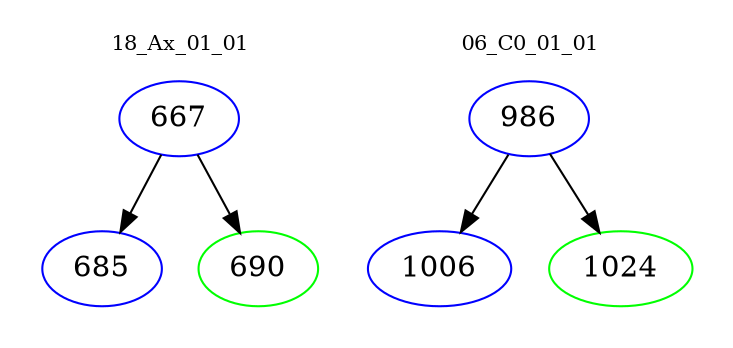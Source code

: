 digraph{
subgraph cluster_0 {
color = white
label = "18_Ax_01_01";
fontsize=10;
T0_667 [label="667", color="blue"]
T0_667 -> T0_685 [color="black"]
T0_685 [label="685", color="blue"]
T0_667 -> T0_690 [color="black"]
T0_690 [label="690", color="green"]
}
subgraph cluster_1 {
color = white
label = "06_C0_01_01";
fontsize=10;
T1_986 [label="986", color="blue"]
T1_986 -> T1_1006 [color="black"]
T1_1006 [label="1006", color="blue"]
T1_986 -> T1_1024 [color="black"]
T1_1024 [label="1024", color="green"]
}
}
